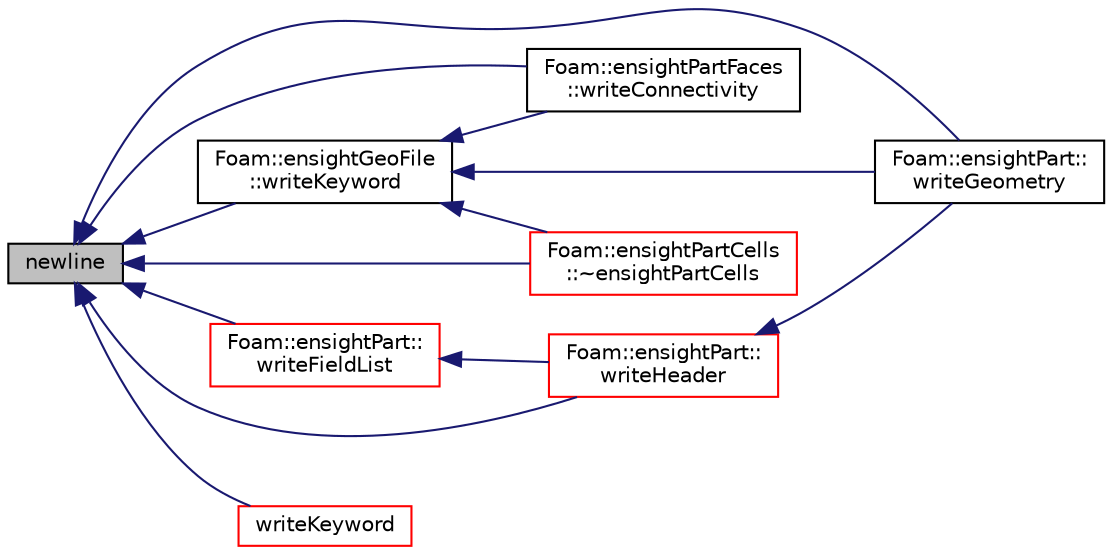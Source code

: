 digraph "newline"
{
  bgcolor="transparent";
  edge [fontname="Helvetica",fontsize="10",labelfontname="Helvetica",labelfontsize="10"];
  node [fontname="Helvetica",fontsize="10",shape=record];
  rankdir="LR";
  Node1 [label="newline",height=0.2,width=0.4,color="black", fillcolor="grey75", style="filled", fontcolor="black"];
  Node1 -> Node2 [dir="back",color="midnightblue",fontsize="10",style="solid",fontname="Helvetica"];
  Node2 [label="Foam::ensightPartFaces\l::writeConnectivity",height=0.2,width=0.4,color="black",URL="$a00658.html#af0e19ad9f7a2f2e6035239365d4fff0b",tooltip="Helper: write connectivity. "];
  Node1 -> Node3 [dir="back",color="midnightblue",fontsize="10",style="solid",fontname="Helvetica"];
  Node3 [label="Foam::ensightPart::\lwriteFieldList",height=0.2,width=0.4,color="red",URL="$a00656.html#adf6d13809bc2a419083385da63a9b693",tooltip="Write a scalar field for idList. "];
  Node3 -> Node4 [dir="back",color="midnightblue",fontsize="10",style="solid",fontname="Helvetica"];
  Node4 [label="Foam::ensightPart::\lwriteHeader",height=0.2,width=0.4,color="red",URL="$a00656.html#a5e4c16bc9b9f5448a9959165bb2413fe",tooltip="Write the part header. "];
  Node4 -> Node5 [dir="back",color="midnightblue",fontsize="10",style="solid",fontname="Helvetica"];
  Node5 [label="Foam::ensightPart::\lwriteGeometry",height=0.2,width=0.4,color="black",URL="$a00656.html#a0167ca94bd5095b2d47fd5361b4de10b",tooltip="Helper: write geometry given the pointField. "];
  Node1 -> Node5 [dir="back",color="midnightblue",fontsize="10",style="solid",fontname="Helvetica"];
  Node1 -> Node4 [dir="back",color="midnightblue",fontsize="10",style="solid",fontname="Helvetica"];
  Node1 -> Node6 [dir="back",color="midnightblue",fontsize="10",style="solid",fontname="Helvetica"];
  Node6 [label="Foam::ensightGeoFile\l::writeKeyword",height=0.2,width=0.4,color="black",URL="$a00654.html#a4f9ed58c1a14216d9b4155e4b8792a19",tooltip="Write keyword with trailing newline. "];
  Node6 -> Node7 [dir="back",color="midnightblue",fontsize="10",style="solid",fontname="Helvetica"];
  Node7 [label="Foam::ensightPartCells\l::~ensightPartCells",height=0.2,width=0.4,color="red",URL="$a00657.html#a5788bc5c331b8ef88cc80b8f1f50cdd0",tooltip="Destructor. "];
  Node6 -> Node2 [dir="back",color="midnightblue",fontsize="10",style="solid",fontname="Helvetica"];
  Node6 -> Node5 [dir="back",color="midnightblue",fontsize="10",style="solid",fontname="Helvetica"];
  Node1 -> Node8 [dir="back",color="midnightblue",fontsize="10",style="solid",fontname="Helvetica"];
  Node8 [label="writeKeyword",height=0.2,width=0.4,color="red",URL="$a00653.html#a4f9ed58c1a14216d9b4155e4b8792a19",tooltip="Write element keyword with trailing newline, optionally with undef. "];
  Node1 -> Node7 [dir="back",color="midnightblue",fontsize="10",style="solid",fontname="Helvetica"];
}

